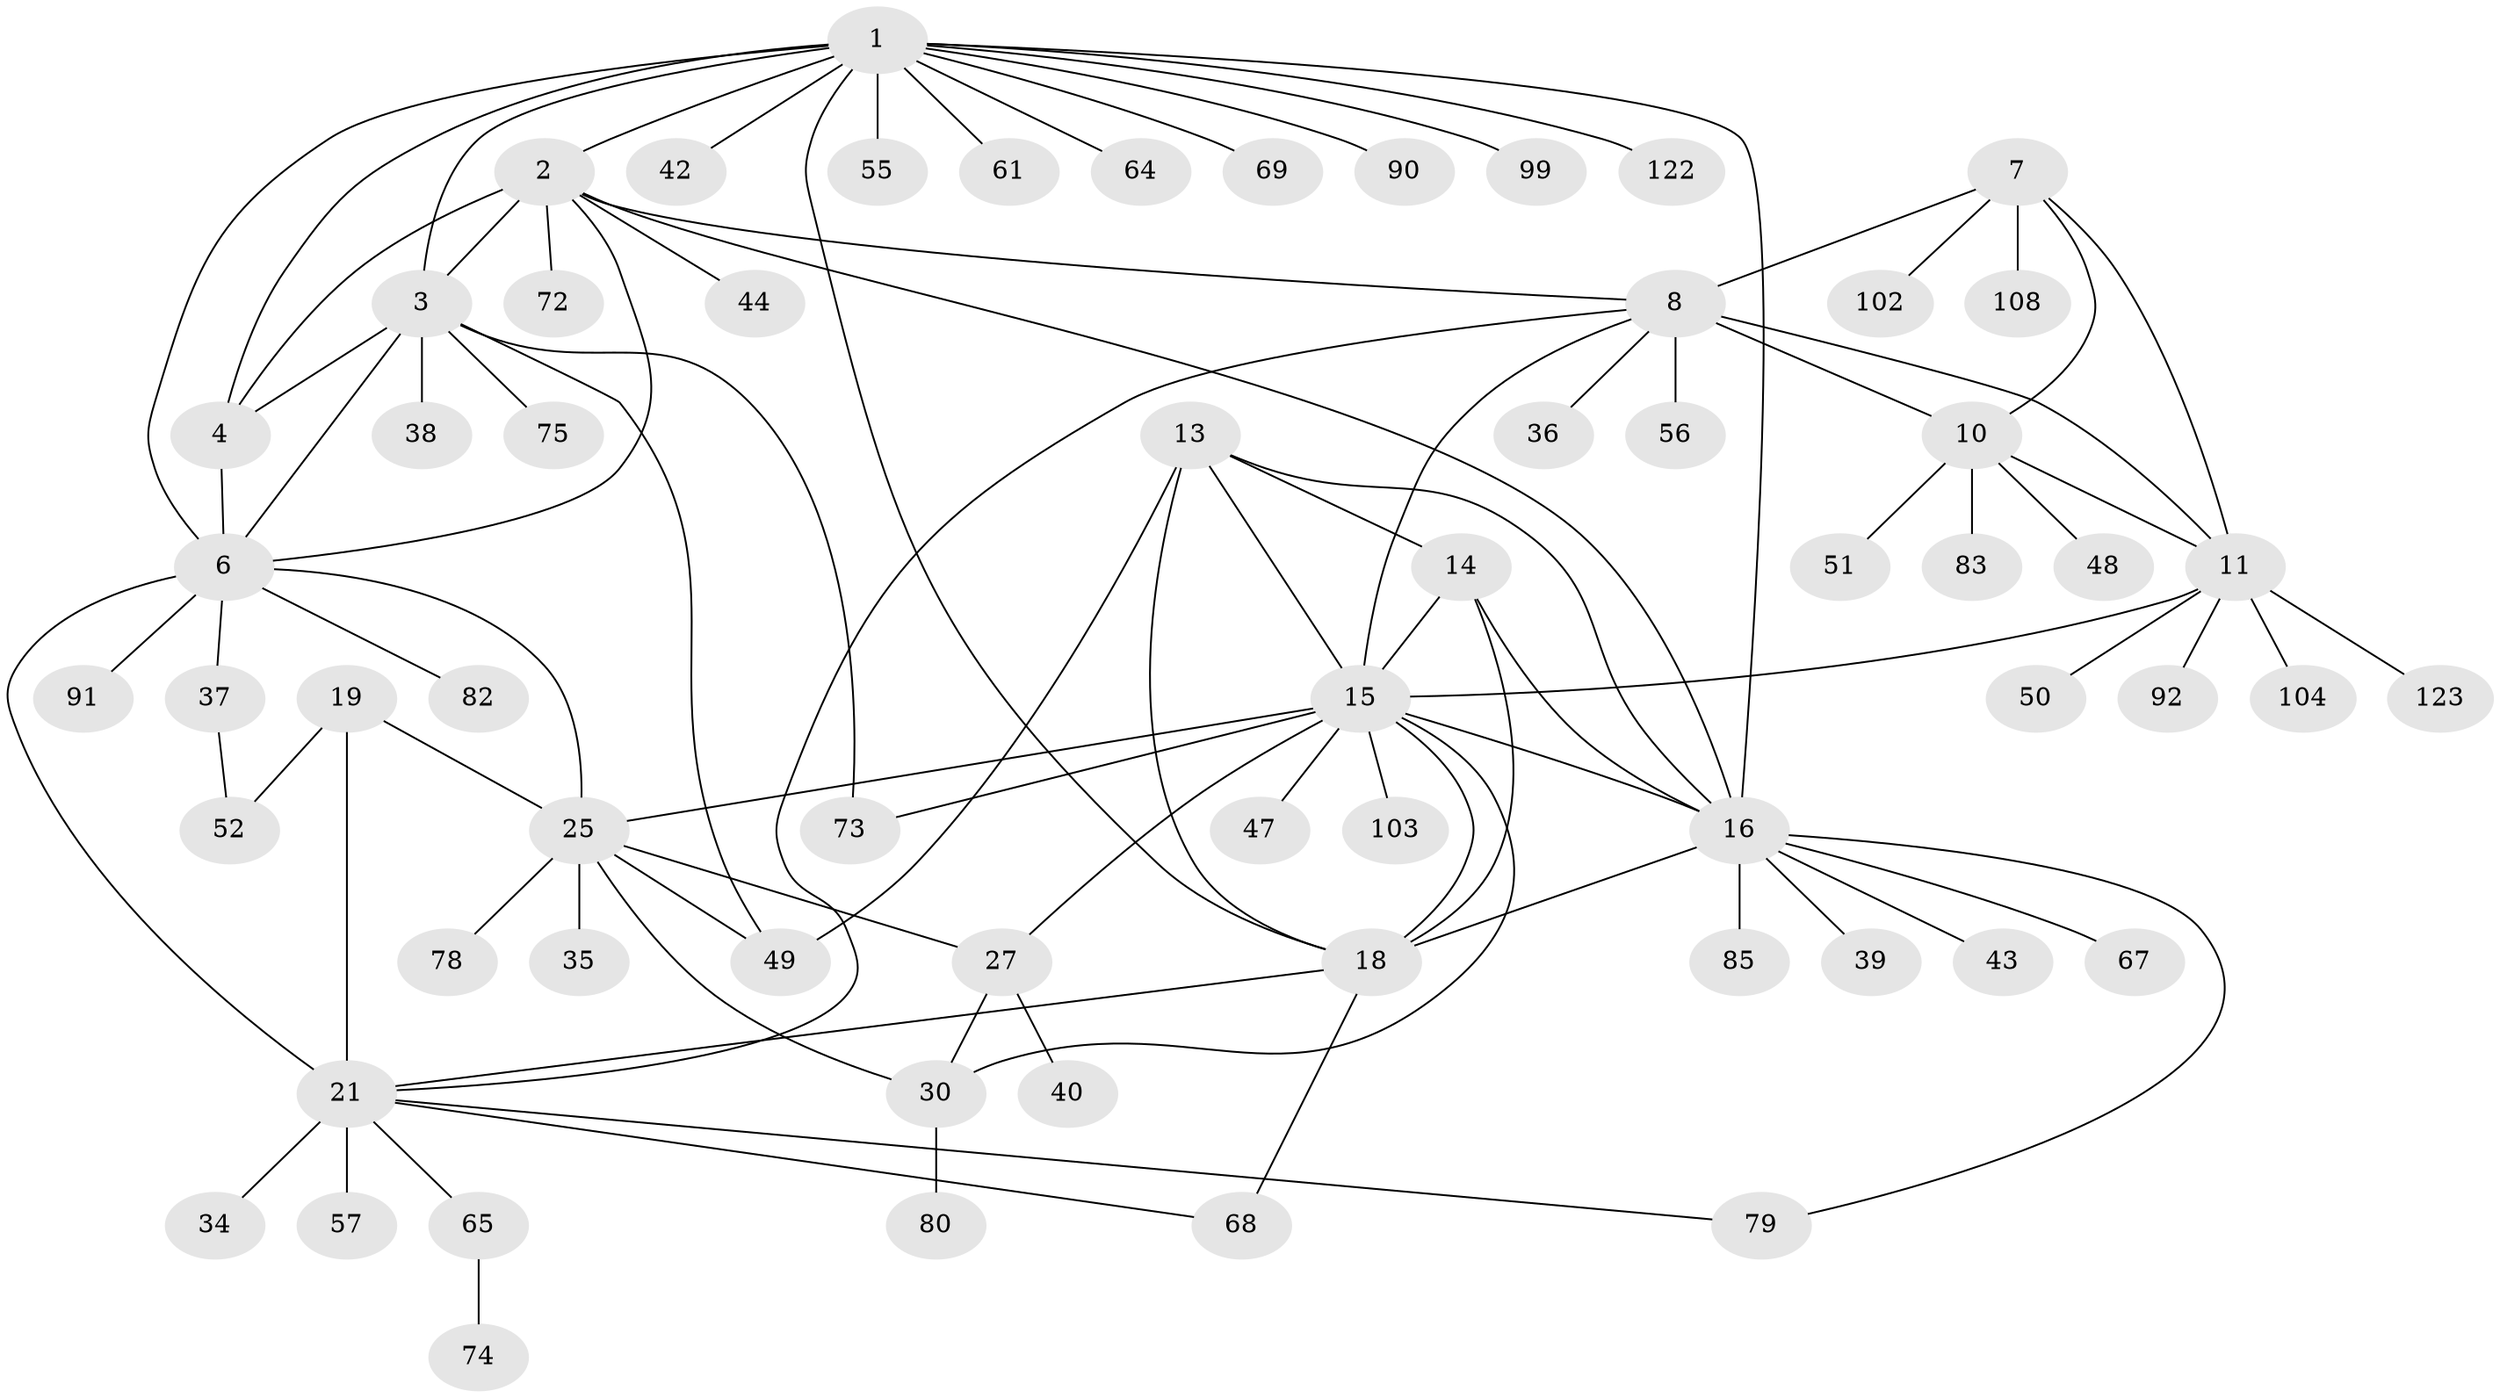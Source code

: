 // original degree distribution, {12: 0.015503875968992248, 9: 0.03875968992248062, 6: 0.03875968992248062, 5: 0.015503875968992248, 11: 0.015503875968992248, 10: 0.023255813953488372, 7: 0.046511627906976744, 8: 0.046511627906976744, 1: 0.5426356589147286, 3: 0.05426356589147287, 2: 0.16279069767441862}
// Generated by graph-tools (version 1.1) at 2025/15/03/09/25 04:15:47]
// undirected, 64 vertices, 95 edges
graph export_dot {
graph [start="1"]
  node [color=gray90,style=filled];
  1 [super="+41"];
  2;
  3 [super="+5"];
  4;
  6;
  7;
  8 [super="+9"];
  10 [super="+12+101"];
  11;
  13;
  14 [super="+89+96"];
  15 [super="+26+17"];
  16 [super="+32+98"];
  18 [super="+45+71+112"];
  19 [super="+33+20"];
  21 [super="+22+111+86+53"];
  25 [super="+88+29+58+66"];
  27 [super="+100"];
  30;
  34 [super="+87+46"];
  35 [super="+63"];
  36;
  37 [super="+124"];
  38;
  39;
  40;
  42;
  43;
  44 [super="+76"];
  47;
  48 [super="+84"];
  49;
  50;
  51 [super="+60"];
  52;
  55;
  56;
  57;
  61;
  64;
  65;
  67;
  68;
  69;
  72 [super="+106"];
  73;
  74;
  75 [super="+118"];
  78;
  79 [super="+116"];
  80 [super="+95"];
  82;
  83;
  85;
  90;
  91;
  92;
  99;
  102;
  103;
  104 [super="+125"];
  108;
  122;
  123;
  1 -- 2;
  1 -- 3 [weight=2];
  1 -- 4;
  1 -- 6;
  1 -- 18;
  1 -- 42;
  1 -- 61;
  1 -- 64;
  1 -- 90;
  1 -- 99;
  1 -- 69;
  1 -- 55;
  1 -- 122;
  1 -- 16;
  2 -- 3 [weight=2];
  2 -- 4;
  2 -- 6;
  2 -- 44;
  2 -- 72;
  2 -- 8;
  2 -- 16;
  3 -- 4 [weight=2];
  3 -- 6 [weight=2];
  3 -- 38;
  3 -- 73;
  3 -- 75;
  3 -- 49;
  4 -- 6;
  6 -- 25;
  6 -- 37;
  6 -- 82;
  6 -- 91;
  6 -- 21;
  7 -- 8 [weight=2];
  7 -- 10 [weight=2];
  7 -- 11;
  7 -- 102;
  7 -- 108;
  8 -- 10 [weight=4];
  8 -- 11 [weight=2];
  8 -- 36;
  8 -- 21;
  8 -- 56;
  8 -- 15;
  10 -- 11 [weight=2];
  10 -- 51;
  10 -- 83;
  10 -- 48;
  11 -- 50;
  11 -- 92;
  11 -- 104;
  11 -- 123;
  11 -- 15;
  13 -- 14;
  13 -- 15 [weight=2];
  13 -- 16;
  13 -- 18;
  13 -- 49;
  14 -- 15 [weight=2];
  14 -- 16;
  14 -- 18;
  15 -- 16 [weight=2];
  15 -- 18 [weight=2];
  15 -- 47;
  15 -- 25 [weight=4];
  15 -- 27 [weight=2];
  15 -- 30 [weight=2];
  15 -- 103;
  15 -- 73;
  16 -- 18;
  16 -- 39;
  16 -- 67;
  16 -- 79;
  16 -- 43;
  16 -- 85;
  18 -- 68;
  18 -- 21;
  19 -- 21 [weight=8];
  19 -- 52;
  19 -- 25;
  21 -- 57;
  21 -- 65;
  21 -- 79;
  21 -- 34;
  21 -- 68;
  25 -- 27 [weight=2];
  25 -- 30 [weight=2];
  25 -- 35;
  25 -- 78;
  25 -- 49;
  27 -- 30;
  27 -- 40;
  30 -- 80;
  37 -- 52;
  65 -- 74;
}
